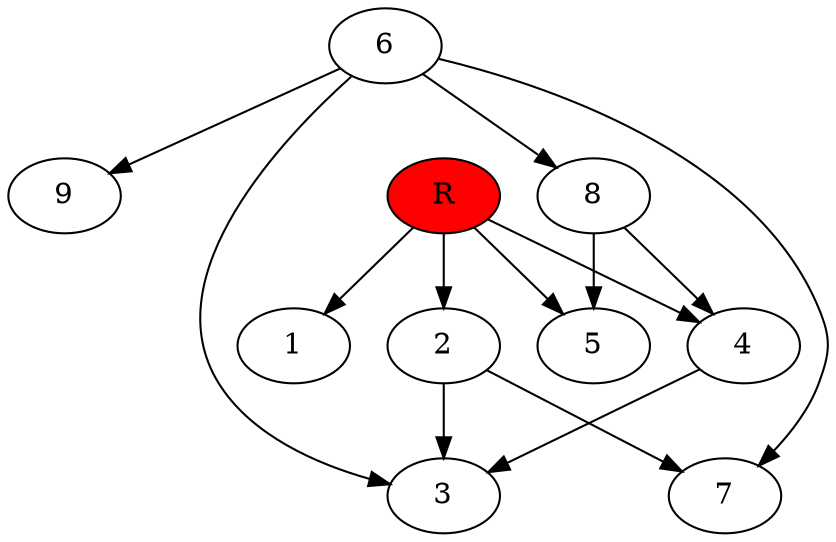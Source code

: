 digraph prb7164 {
	1
	2
	3
	4
	5
	6
	7
	8
	R [fillcolor="#ff0000" style=filled]
	2 -> 3
	2 -> 7
	4 -> 3
	6 -> 3
	6 -> 7
	6 -> 8
	6 -> 9
	8 -> 4
	8 -> 5
	R -> 1
	R -> 2
	R -> 4
	R -> 5
}
